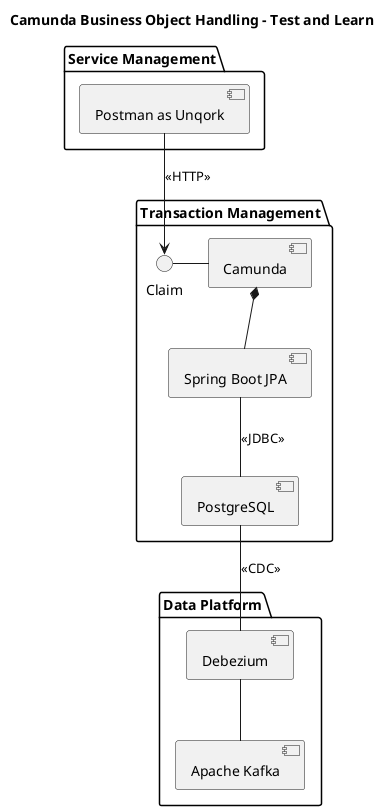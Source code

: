 @startuml
title Camunda Business Object Handling - Test and Learn
package "Service Management" {
	[Postman as Unqork]
}

package "Transaction Management" {
	Claim - [Camunda]
	[Postman as Unqork] --> Claim : <<HTTP>>
	[Camunda] *-- [Spring Boot JPA]
	[Spring Boot JPA] -- [PostgreSQL] : <<JDBC>>
}

package "Data Platform" {
	[PostgreSQL] -- [Debezium] : <<CDC>>
	[Debezium] --[Apache Kafka]
}
@enduml